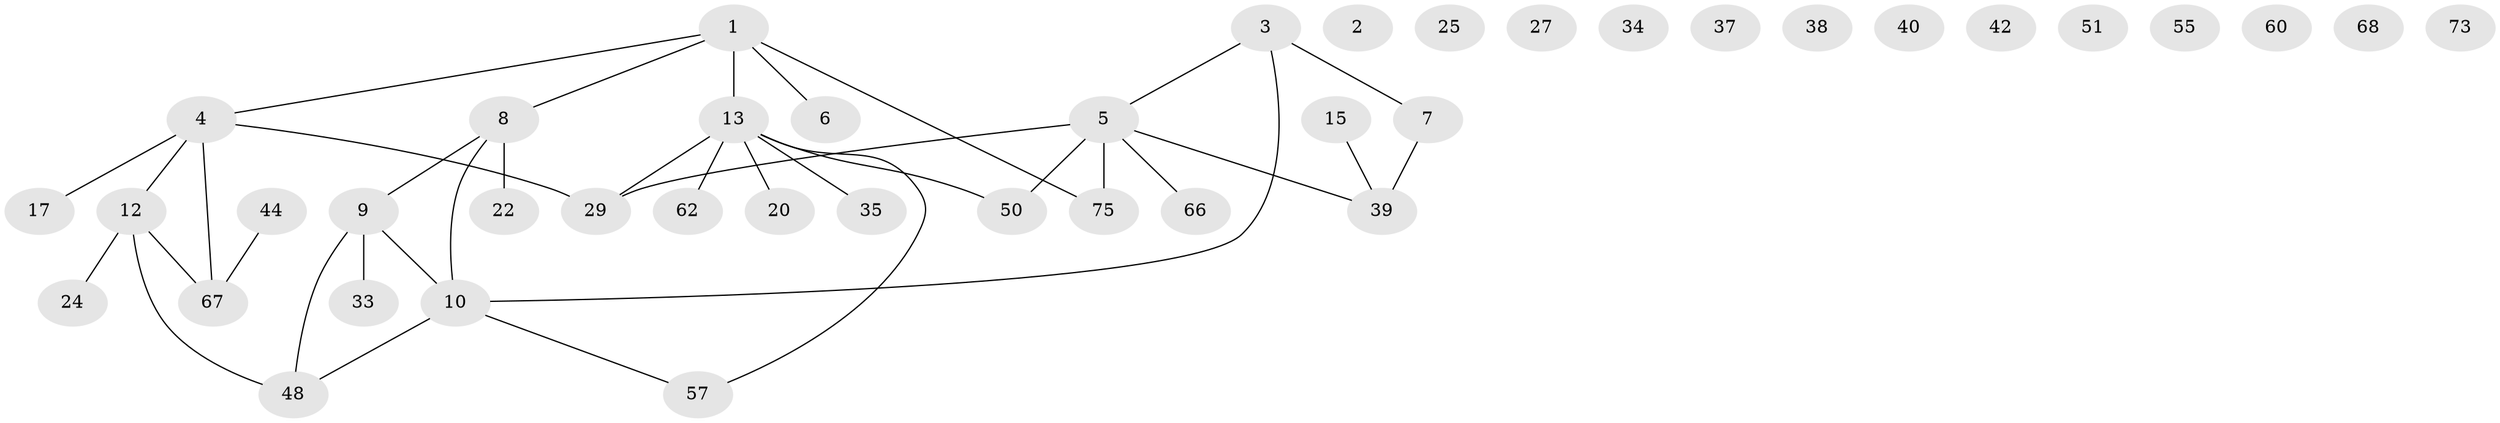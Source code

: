 // original degree distribution, {4: 0.10526315789473684, 0: 0.13157894736842105, 2: 0.25, 1: 0.27631578947368424, 3: 0.19736842105263158, 5: 0.02631578947368421, 6: 0.013157894736842105}
// Generated by graph-tools (version 1.1) at 2025/12/03/09/25 04:12:53]
// undirected, 41 vertices, 37 edges
graph export_dot {
graph [start="1"]
  node [color=gray90,style=filled];
  1 [super="+32+41+47+61"];
  2;
  3 [super="+18+71"];
  4 [super="+53"];
  5 [super="+30+36+45+58"];
  6;
  7 [super="+26+46"];
  8 [super="+19+21"];
  9 [super="+11+16"];
  10 [super="+72"];
  12 [super="+23+63+69"];
  13 [super="+14+64"];
  15 [super="+28"];
  17;
  20 [super="+31"];
  22 [super="+74"];
  24 [super="+49"];
  25;
  27 [super="+52"];
  29;
  33;
  34;
  35;
  37;
  38 [super="+43"];
  39;
  40;
  42 [super="+70"];
  44 [super="+54+76"];
  48 [super="+65"];
  50 [super="+56"];
  51;
  55;
  57 [super="+59"];
  60;
  62;
  66;
  67;
  68;
  73;
  75;
  1 -- 75;
  1 -- 13 [weight=2];
  1 -- 6;
  1 -- 4;
  1 -- 8 [weight=2];
  3 -- 7;
  3 -- 5;
  3 -- 10;
  4 -- 17;
  4 -- 67;
  4 -- 29;
  4 -- 12;
  5 -- 39;
  5 -- 50;
  5 -- 66;
  5 -- 29;
  5 -- 75 [weight=2];
  7 -- 39 [weight=2];
  8 -- 22;
  8 -- 10;
  8 -- 9;
  9 -- 33;
  9 -- 10;
  9 -- 48;
  10 -- 48;
  10 -- 57;
  12 -- 24;
  12 -- 67;
  12 -- 48;
  13 -- 29;
  13 -- 50;
  13 -- 35;
  13 -- 62;
  13 -- 20;
  13 -- 57;
  15 -- 39;
  44 -- 67;
}
